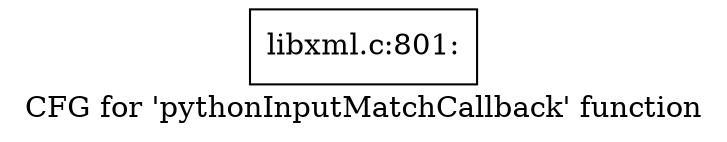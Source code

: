 digraph "CFG for 'pythonInputMatchCallback' function" {
	label="CFG for 'pythonInputMatchCallback' function";

	Node0x541c7b0 [shape=record,label="{libxml.c:801:}"];
}

